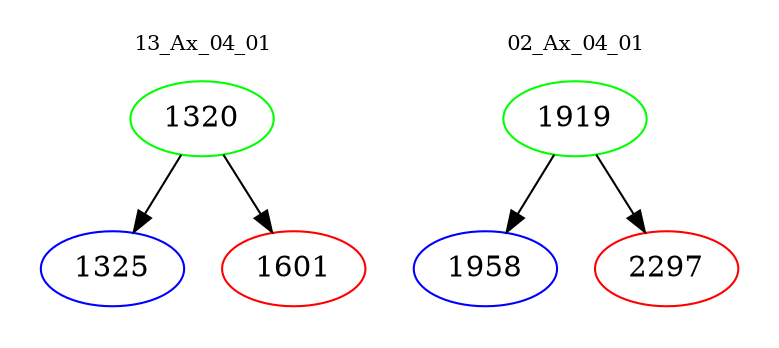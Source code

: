 digraph{
subgraph cluster_0 {
color = white
label = "13_Ax_04_01";
fontsize=10;
T0_1320 [label="1320", color="green"]
T0_1320 -> T0_1325 [color="black"]
T0_1325 [label="1325", color="blue"]
T0_1320 -> T0_1601 [color="black"]
T0_1601 [label="1601", color="red"]
}
subgraph cluster_1 {
color = white
label = "02_Ax_04_01";
fontsize=10;
T1_1919 [label="1919", color="green"]
T1_1919 -> T1_1958 [color="black"]
T1_1958 [label="1958", color="blue"]
T1_1919 -> T1_2297 [color="black"]
T1_2297 [label="2297", color="red"]
}
}
